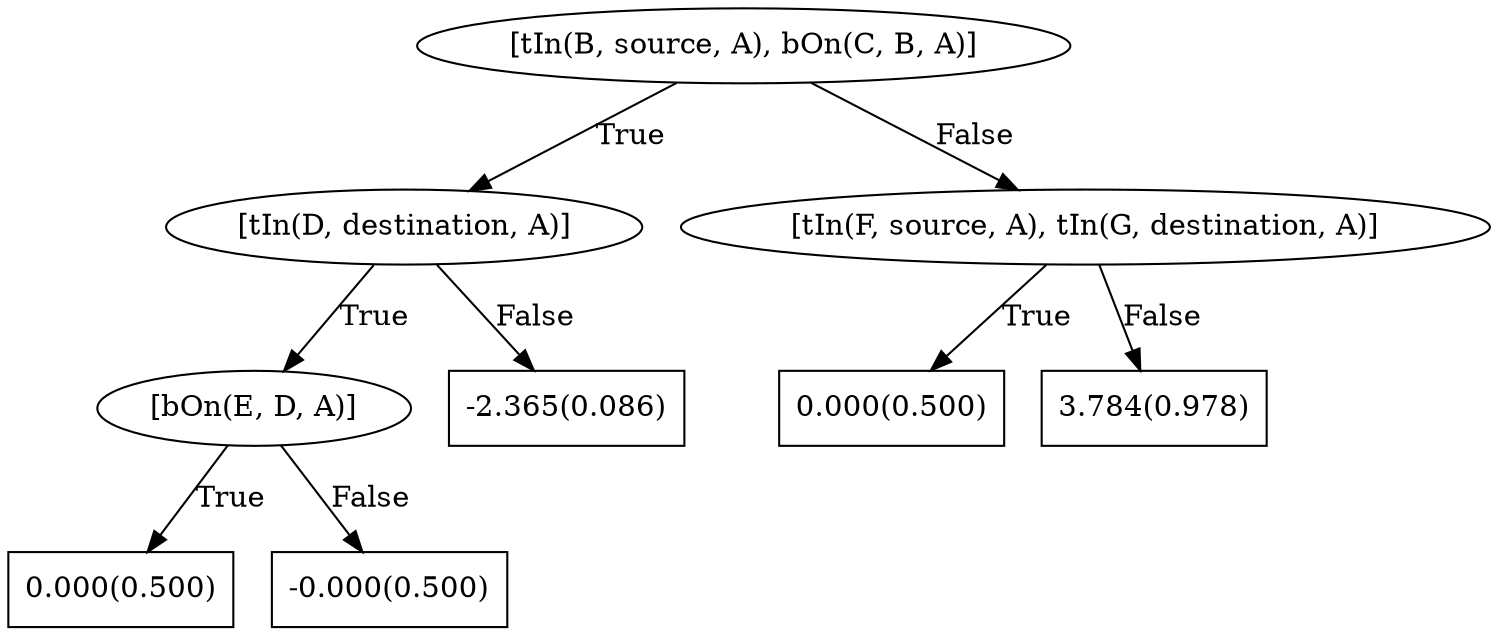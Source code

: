 digraph G{ 
1[label = "[tIn(B, source, A), bOn(C, B, A)]"];
1 -> 2[label="True"];
1 -> 3[label="False"];
2[label = "[tIn(D, destination, A)]"];
2 -> 4[label="True"];
2 -> 5[label="False"];
4[label = "[bOn(E, D, A)]"];
4 -> 6[label="True"];
4 -> 7[label="False"];
6[shape = box,label = "0.000(0.500)"];
7[shape = box,label = "-0.000(0.500)"];
5[shape = box,label = "-2.365(0.086)"];
3[label = "[tIn(F, source, A), tIn(G, destination, A)]"];
3 -> 8[label="True"];
3 -> 9[label="False"];
8[shape = box,label = "0.000(0.500)"];
9[shape = box,label = "3.784(0.978)"];
}
